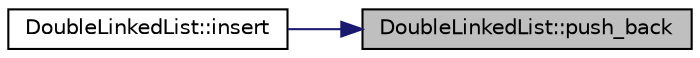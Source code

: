 digraph "DoubleLinkedList::push_back"
{
 // LATEX_PDF_SIZE
  edge [fontname="Helvetica",fontsize="10",labelfontname="Helvetica",labelfontsize="10"];
  node [fontname="Helvetica",fontsize="10",shape=record];
  rankdir="RL";
  Node1 [label="DoubleLinkedList::push_back",height=0.2,width=0.4,color="black", fillcolor="grey75", style="filled", fontcolor="black",tooltip=" "];
  Node1 -> Node2 [dir="back",color="midnightblue",fontsize="10",style="solid",fontname="Helvetica"];
  Node2 [label="DoubleLinkedList::insert",height=0.2,width=0.4,color="black", fillcolor="white", style="filled",URL="$class_double_linked_list.html#a064c5d4e1401b3b39b512fa675f52cdc",tooltip=" "];
}
